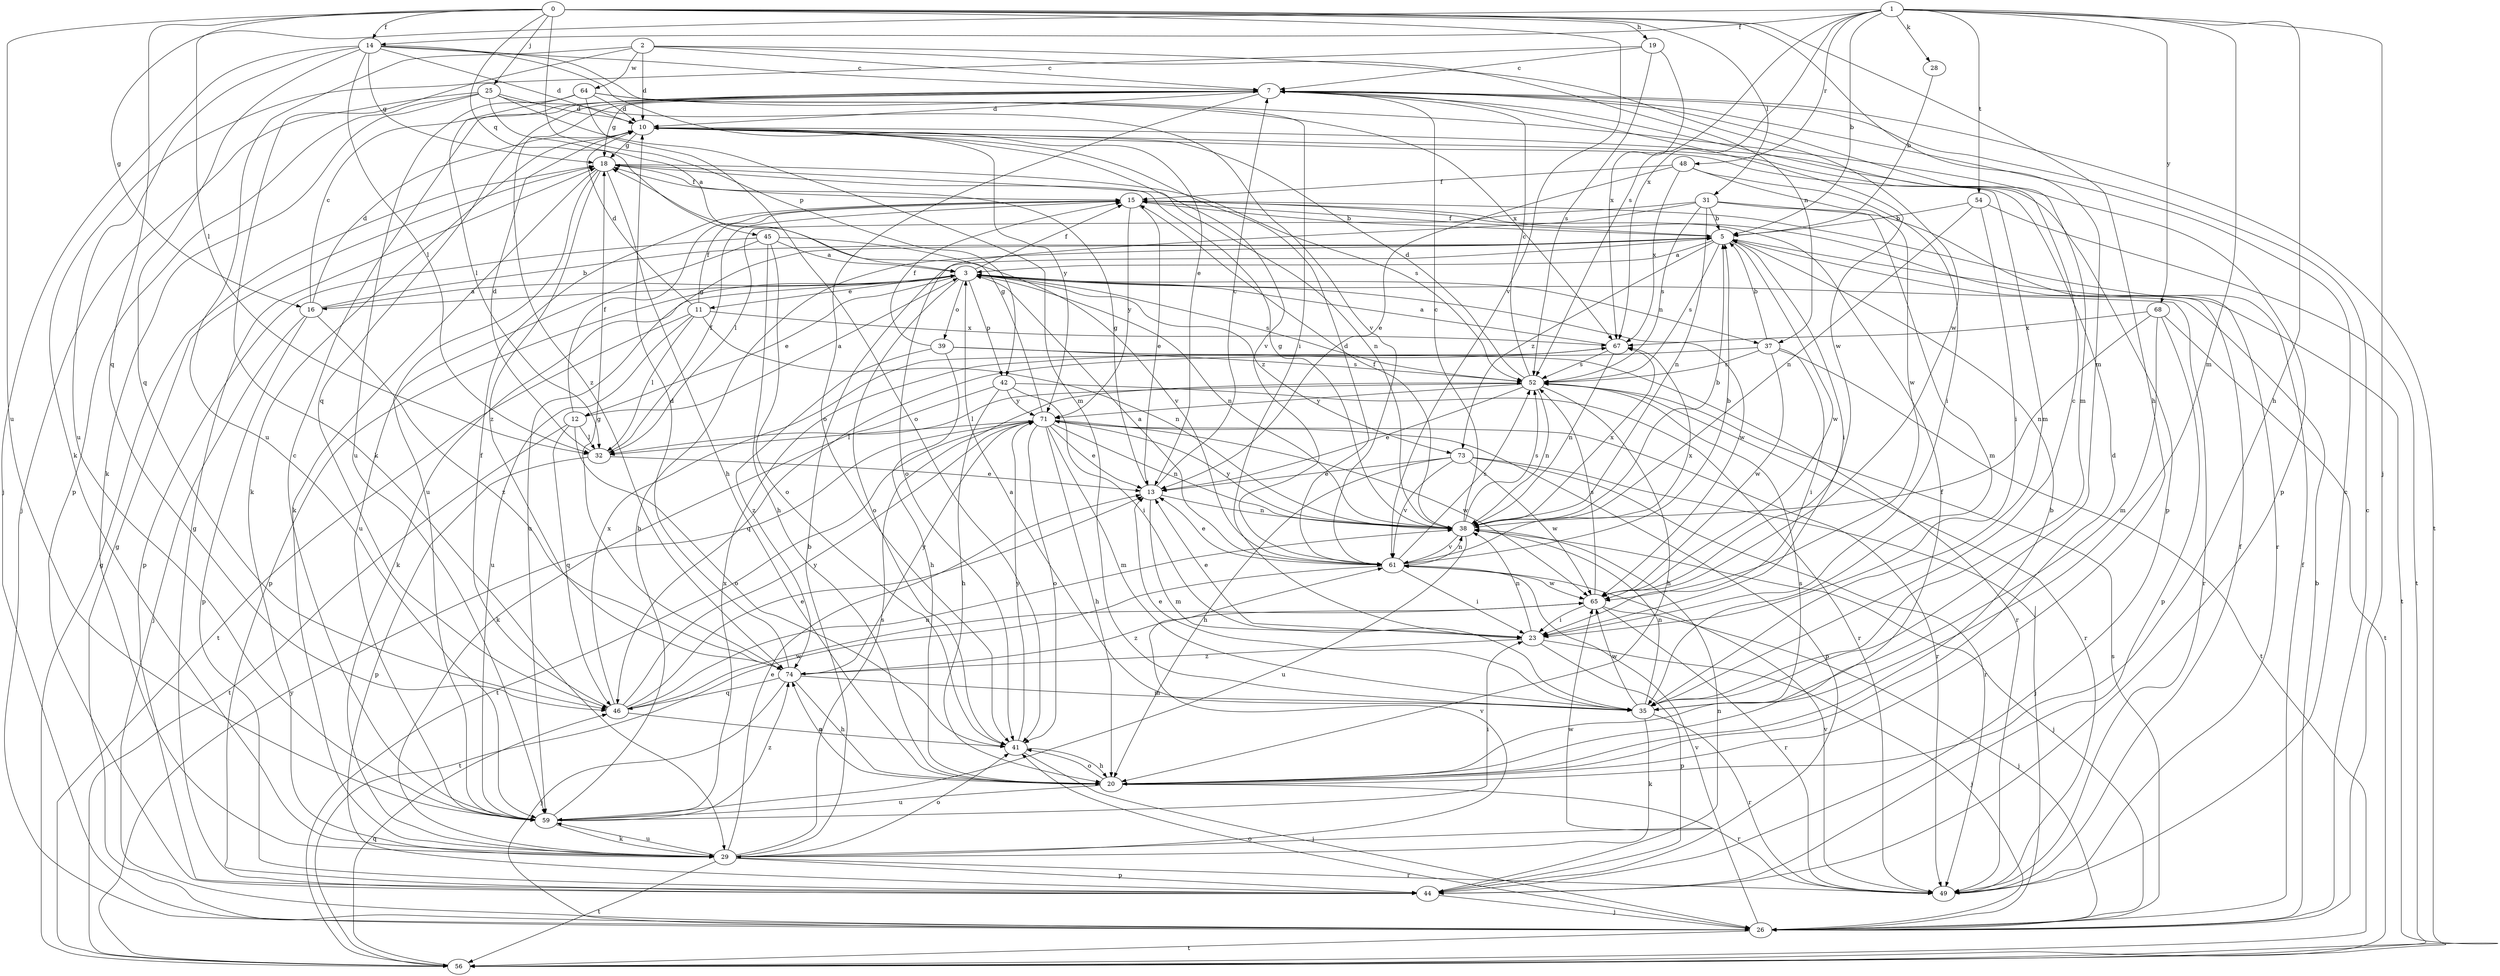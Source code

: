 strict digraph  {
0;
1;
2;
3;
5;
7;
10;
11;
12;
13;
14;
15;
16;
18;
19;
20;
23;
25;
26;
28;
29;
31;
32;
35;
37;
38;
39;
41;
42;
44;
45;
46;
48;
49;
52;
54;
56;
59;
61;
64;
65;
67;
68;
71;
73;
74;
0 -> 14  [label=f];
0 -> 19  [label=h];
0 -> 20  [label=h];
0 -> 25  [label=j];
0 -> 31  [label=l];
0 -> 32  [label=l];
0 -> 35  [label=m];
0 -> 42  [label=p];
0 -> 45  [label=q];
0 -> 46  [label=q];
0 -> 59  [label=u];
0 -> 61  [label=v];
1 -> 5  [label=b];
1 -> 14  [label=f];
1 -> 16  [label=g];
1 -> 20  [label=h];
1 -> 26  [label=j];
1 -> 28  [label=k];
1 -> 35  [label=m];
1 -> 48  [label=r];
1 -> 52  [label=s];
1 -> 54  [label=t];
1 -> 67  [label=x];
1 -> 68  [label=y];
2 -> 7  [label=c];
2 -> 10  [label=d];
2 -> 29  [label=k];
2 -> 37  [label=n];
2 -> 59  [label=u];
2 -> 64  [label=w];
2 -> 65  [label=w];
3 -> 11  [label=e];
3 -> 12  [label=e];
3 -> 15  [label=f];
3 -> 16  [label=g];
3 -> 29  [label=k];
3 -> 37  [label=n];
3 -> 38  [label=n];
3 -> 39  [label=o];
3 -> 41  [label=o];
3 -> 42  [label=p];
3 -> 44  [label=p];
3 -> 49  [label=r];
3 -> 52  [label=s];
3 -> 65  [label=w];
3 -> 73  [label=z];
5 -> 3  [label=a];
5 -> 15  [label=f];
5 -> 23  [label=i];
5 -> 52  [label=s];
5 -> 56  [label=t];
5 -> 59  [label=u];
5 -> 65  [label=w];
5 -> 73  [label=z];
7 -> 10  [label=d];
7 -> 18  [label=g];
7 -> 35  [label=m];
7 -> 41  [label=o];
7 -> 46  [label=q];
7 -> 56  [label=t];
7 -> 65  [label=w];
7 -> 74  [label=z];
10 -> 18  [label=g];
10 -> 29  [label=k];
10 -> 35  [label=m];
10 -> 44  [label=p];
10 -> 61  [label=v];
10 -> 71  [label=y];
11 -> 10  [label=d];
11 -> 15  [label=f];
11 -> 32  [label=l];
11 -> 38  [label=n];
11 -> 56  [label=t];
11 -> 59  [label=u];
11 -> 67  [label=x];
12 -> 3  [label=a];
12 -> 15  [label=f];
12 -> 32  [label=l];
12 -> 41  [label=o];
12 -> 46  [label=q];
12 -> 56  [label=t];
13 -> 7  [label=c];
13 -> 18  [label=g];
13 -> 35  [label=m];
13 -> 38  [label=n];
14 -> 7  [label=c];
14 -> 10  [label=d];
14 -> 13  [label=e];
14 -> 18  [label=g];
14 -> 23  [label=i];
14 -> 26  [label=j];
14 -> 32  [label=l];
14 -> 46  [label=q];
14 -> 59  [label=u];
15 -> 5  [label=b];
15 -> 13  [label=e];
15 -> 71  [label=y];
16 -> 3  [label=a];
16 -> 5  [label=b];
16 -> 7  [label=c];
16 -> 10  [label=d];
16 -> 26  [label=j];
16 -> 44  [label=p];
16 -> 74  [label=z];
18 -> 15  [label=f];
18 -> 20  [label=h];
18 -> 29  [label=k];
18 -> 38  [label=n];
18 -> 52  [label=s];
18 -> 59  [label=u];
18 -> 74  [label=z];
19 -> 7  [label=c];
19 -> 29  [label=k];
19 -> 52  [label=s];
19 -> 67  [label=x];
20 -> 5  [label=b];
20 -> 10  [label=d];
20 -> 15  [label=f];
20 -> 41  [label=o];
20 -> 49  [label=r];
20 -> 52  [label=s];
20 -> 59  [label=u];
20 -> 74  [label=z];
23 -> 13  [label=e];
23 -> 26  [label=j];
23 -> 38  [label=n];
23 -> 44  [label=p];
23 -> 74  [label=z];
25 -> 3  [label=a];
25 -> 10  [label=d];
25 -> 26  [label=j];
25 -> 29  [label=k];
25 -> 35  [label=m];
25 -> 44  [label=p];
25 -> 61  [label=v];
26 -> 5  [label=b];
26 -> 7  [label=c];
26 -> 15  [label=f];
26 -> 18  [label=g];
26 -> 41  [label=o];
26 -> 52  [label=s];
26 -> 56  [label=t];
26 -> 61  [label=v];
28 -> 5  [label=b];
29 -> 5  [label=b];
29 -> 13  [label=e];
29 -> 41  [label=o];
29 -> 44  [label=p];
29 -> 49  [label=r];
29 -> 52  [label=s];
29 -> 56  [label=t];
29 -> 59  [label=u];
29 -> 61  [label=v];
29 -> 65  [label=w];
31 -> 5  [label=b];
31 -> 32  [label=l];
31 -> 35  [label=m];
31 -> 38  [label=n];
31 -> 41  [label=o];
31 -> 49  [label=r];
31 -> 52  [label=s];
32 -> 10  [label=d];
32 -> 13  [label=e];
32 -> 15  [label=f];
32 -> 44  [label=p];
35 -> 3  [label=a];
35 -> 7  [label=c];
35 -> 13  [label=e];
35 -> 29  [label=k];
35 -> 38  [label=n];
35 -> 49  [label=r];
35 -> 65  [label=w];
37 -> 5  [label=b];
37 -> 23  [label=i];
37 -> 46  [label=q];
37 -> 52  [label=s];
37 -> 56  [label=t];
37 -> 65  [label=w];
38 -> 5  [label=b];
38 -> 7  [label=c];
38 -> 15  [label=f];
38 -> 18  [label=g];
38 -> 26  [label=j];
38 -> 52  [label=s];
38 -> 59  [label=u];
38 -> 61  [label=v];
38 -> 67  [label=x];
38 -> 71  [label=y];
39 -> 15  [label=f];
39 -> 20  [label=h];
39 -> 49  [label=r];
39 -> 52  [label=s];
39 -> 74  [label=z];
41 -> 20  [label=h];
41 -> 26  [label=j];
41 -> 71  [label=y];
42 -> 20  [label=h];
42 -> 23  [label=i];
42 -> 29  [label=k];
42 -> 49  [label=r];
42 -> 71  [label=y];
44 -> 18  [label=g];
44 -> 26  [label=j];
44 -> 38  [label=n];
45 -> 3  [label=a];
45 -> 20  [label=h];
45 -> 41  [label=o];
45 -> 44  [label=p];
45 -> 59  [label=u];
45 -> 61  [label=v];
46 -> 13  [label=e];
46 -> 15  [label=f];
46 -> 38  [label=n];
46 -> 41  [label=o];
46 -> 65  [label=w];
46 -> 67  [label=x];
46 -> 71  [label=y];
48 -> 13  [label=e];
48 -> 15  [label=f];
48 -> 23  [label=i];
48 -> 65  [label=w];
48 -> 67  [label=x];
49 -> 7  [label=c];
49 -> 15  [label=f];
49 -> 61  [label=v];
52 -> 7  [label=c];
52 -> 10  [label=d];
52 -> 13  [label=e];
52 -> 20  [label=h];
52 -> 32  [label=l];
52 -> 38  [label=n];
52 -> 49  [label=r];
52 -> 71  [label=y];
54 -> 5  [label=b];
54 -> 23  [label=i];
54 -> 38  [label=n];
54 -> 56  [label=t];
56 -> 18  [label=g];
56 -> 46  [label=q];
56 -> 71  [label=y];
59 -> 5  [label=b];
59 -> 7  [label=c];
59 -> 23  [label=i];
59 -> 29  [label=k];
59 -> 67  [label=x];
59 -> 74  [label=z];
61 -> 3  [label=a];
61 -> 5  [label=b];
61 -> 10  [label=d];
61 -> 13  [label=e];
61 -> 23  [label=i];
61 -> 38  [label=n];
61 -> 52  [label=s];
61 -> 56  [label=t];
61 -> 65  [label=w];
61 -> 67  [label=x];
64 -> 10  [label=d];
64 -> 32  [label=l];
64 -> 41  [label=o];
64 -> 44  [label=p];
64 -> 59  [label=u];
64 -> 67  [label=x];
65 -> 23  [label=i];
65 -> 26  [label=j];
65 -> 49  [label=r];
65 -> 52  [label=s];
65 -> 74  [label=z];
67 -> 3  [label=a];
67 -> 38  [label=n];
67 -> 52  [label=s];
68 -> 35  [label=m];
68 -> 38  [label=n];
68 -> 44  [label=p];
68 -> 56  [label=t];
68 -> 67  [label=x];
71 -> 13  [label=e];
71 -> 18  [label=g];
71 -> 20  [label=h];
71 -> 32  [label=l];
71 -> 35  [label=m];
71 -> 38  [label=n];
71 -> 41  [label=o];
71 -> 44  [label=p];
71 -> 49  [label=r];
71 -> 56  [label=t];
71 -> 65  [label=w];
73 -> 13  [label=e];
73 -> 20  [label=h];
73 -> 26  [label=j];
73 -> 49  [label=r];
73 -> 61  [label=v];
73 -> 65  [label=w];
74 -> 10  [label=d];
74 -> 18  [label=g];
74 -> 20  [label=h];
74 -> 26  [label=j];
74 -> 35  [label=m];
74 -> 46  [label=q];
74 -> 71  [label=y];
}

